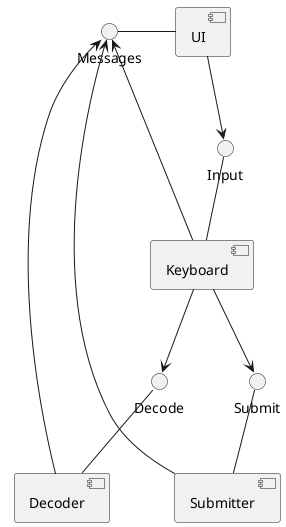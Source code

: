 @startuml

Messages - [UI]
[UI] --> Input
Input -- [Keyboard]
Decode -- [Decoder]
Submit -- [Submitter]
[Keyboard] --> Decode
[Keyboard] --> Submit
Decoder --> Messages
Keyboard --> Messages
Submitter --> Messages

@enduml